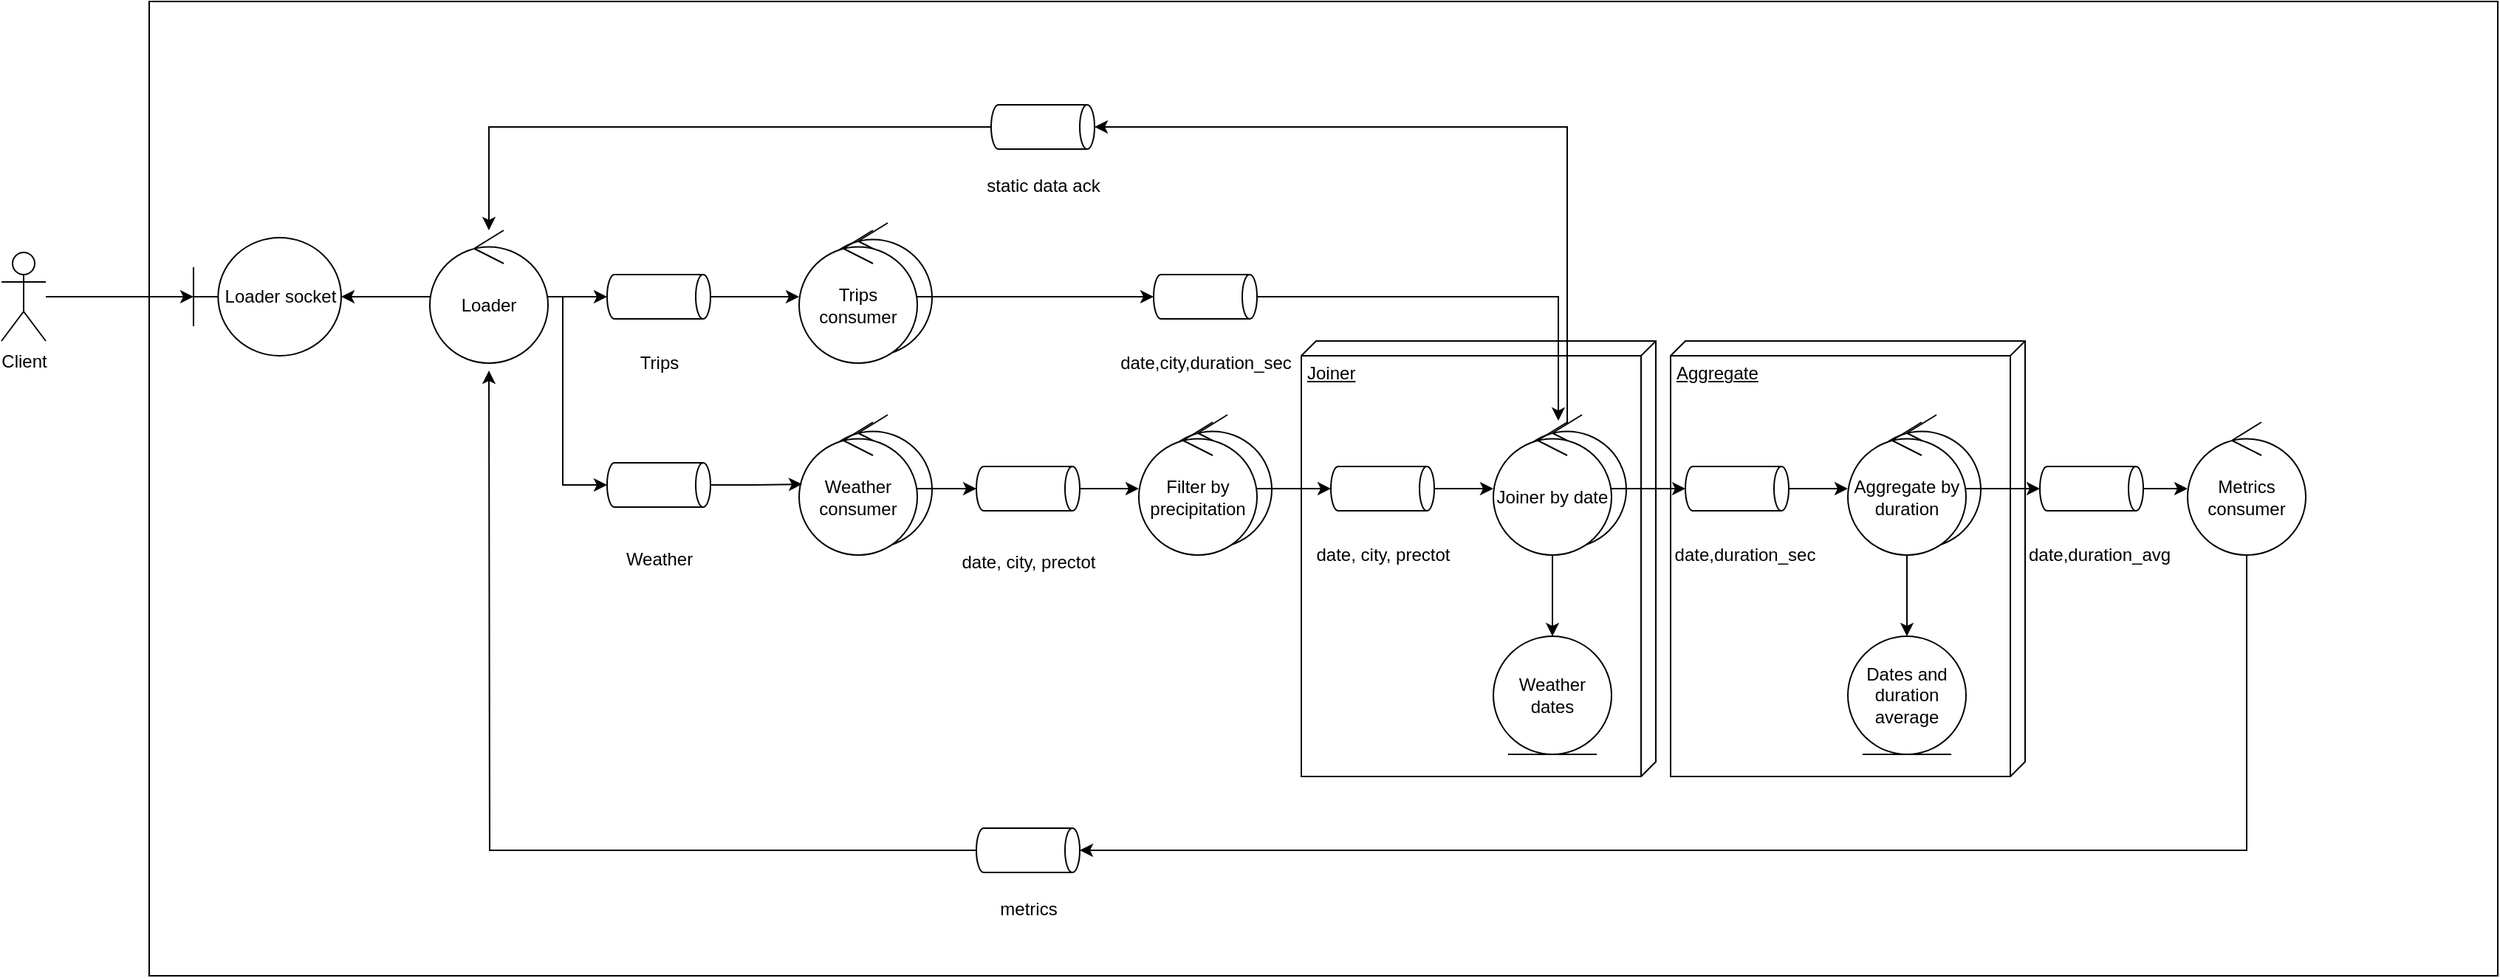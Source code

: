 <mxfile version="21.2.1" type="device">
  <diagram name="Page-1" id="CxpBVTkRPeI-uZkntcRi">
    <mxGraphModel dx="2433" dy="945" grid="1" gridSize="10" guides="1" tooltips="1" connect="1" arrows="1" fold="1" page="1" pageScale="1" pageWidth="850" pageHeight="1100" math="0" shadow="0">
      <root>
        <mxCell id="0" />
        <mxCell id="1" parent="0" />
        <mxCell id="fmNr_kuE5Ka03_O27gis-81" value="" style="rounded=0;whiteSpace=wrap;html=1;fillColor=none;" vertex="1" parent="1">
          <mxGeometry x="70" y="10" width="1590" height="660" as="geometry" />
        </mxCell>
        <mxCell id="fmNr_kuE5Ka03_O27gis-64" value="Aggregate" style="verticalAlign=top;align=left;spacingTop=8;spacingLeft=2;spacingRight=12;shape=cube;size=10;direction=south;fontStyle=4;html=1;whiteSpace=wrap;" vertex="1" parent="1">
          <mxGeometry x="1100" y="240" width="240" height="295" as="geometry" />
        </mxCell>
        <mxCell id="fmNr_kuE5Ka03_O27gis-63" value="Joiner" style="verticalAlign=top;align=left;spacingTop=8;spacingLeft=2;spacingRight=12;shape=cube;size=10;direction=south;fontStyle=4;html=1;whiteSpace=wrap;" vertex="1" parent="1">
          <mxGeometry x="850" y="240" width="240" height="295" as="geometry" />
        </mxCell>
        <mxCell id="fmNr_kuE5Ka03_O27gis-5" value="Loader socket" style="shape=umlBoundary;whiteSpace=wrap;html=1;" vertex="1" parent="1">
          <mxGeometry x="100" y="170" width="100" height="80" as="geometry" />
        </mxCell>
        <mxCell id="fmNr_kuE5Ka03_O27gis-8" style="edgeStyle=orthogonalEdgeStyle;rounded=0;orthogonalLoop=1;jettySize=auto;html=1;" edge="1" parent="1" source="fmNr_kuE5Ka03_O27gis-7" target="fmNr_kuE5Ka03_O27gis-5">
          <mxGeometry relative="1" as="geometry" />
        </mxCell>
        <mxCell id="fmNr_kuE5Ka03_O27gis-16" style="edgeStyle=orthogonalEdgeStyle;rounded=0;orthogonalLoop=1;jettySize=auto;html=1;entryX=0.5;entryY=1;entryDx=0;entryDy=0;entryPerimeter=0;" edge="1" parent="1" source="fmNr_kuE5Ka03_O27gis-7" target="fmNr_kuE5Ka03_O27gis-15">
          <mxGeometry relative="1" as="geometry" />
        </mxCell>
        <mxCell id="fmNr_kuE5Ka03_O27gis-22" style="edgeStyle=orthogonalEdgeStyle;rounded=0;orthogonalLoop=1;jettySize=auto;html=1;entryX=0.5;entryY=1;entryDx=0;entryDy=0;entryPerimeter=0;" edge="1" parent="1" source="fmNr_kuE5Ka03_O27gis-7" target="fmNr_kuE5Ka03_O27gis-20">
          <mxGeometry relative="1" as="geometry">
            <Array as="points">
              <mxPoint x="350" y="210" />
              <mxPoint x="350" y="338" />
            </Array>
          </mxGeometry>
        </mxCell>
        <mxCell id="fmNr_kuE5Ka03_O27gis-7" value="Loader" style="ellipse;shape=umlControl;whiteSpace=wrap;html=1;" vertex="1" parent="1">
          <mxGeometry x="260" y="165" width="80" height="90" as="geometry" />
        </mxCell>
        <mxCell id="fmNr_kuE5Ka03_O27gis-11" value="" style="group" vertex="1" connectable="0" parent="1">
          <mxGeometry x="510" y="160" width="90" height="95" as="geometry" />
        </mxCell>
        <mxCell id="fmNr_kuE5Ka03_O27gis-10" value="" style="ellipse;shape=umlControl;whiteSpace=wrap;html=1;" vertex="1" parent="fmNr_kuE5Ka03_O27gis-11">
          <mxGeometry x="10" width="80" height="90" as="geometry" />
        </mxCell>
        <mxCell id="fmNr_kuE5Ka03_O27gis-9" value="Trips consumer" style="ellipse;shape=umlControl;whiteSpace=wrap;html=1;" vertex="1" parent="fmNr_kuE5Ka03_O27gis-11">
          <mxGeometry y="5" width="80" height="90" as="geometry" />
        </mxCell>
        <mxCell id="fmNr_kuE5Ka03_O27gis-12" value="" style="group" vertex="1" connectable="0" parent="1">
          <mxGeometry x="510" y="290" width="90" height="95" as="geometry" />
        </mxCell>
        <mxCell id="fmNr_kuE5Ka03_O27gis-13" value="" style="ellipse;shape=umlControl;whiteSpace=wrap;html=1;" vertex="1" parent="fmNr_kuE5Ka03_O27gis-12">
          <mxGeometry x="10" width="80" height="90" as="geometry" />
        </mxCell>
        <mxCell id="fmNr_kuE5Ka03_O27gis-14" value="Weather consumer" style="ellipse;shape=umlControl;whiteSpace=wrap;html=1;" vertex="1" parent="fmNr_kuE5Ka03_O27gis-12">
          <mxGeometry y="5" width="80" height="90" as="geometry" />
        </mxCell>
        <mxCell id="fmNr_kuE5Ka03_O27gis-17" style="edgeStyle=orthogonalEdgeStyle;rounded=0;orthogonalLoop=1;jettySize=auto;html=1;" edge="1" parent="1" source="fmNr_kuE5Ka03_O27gis-15" target="fmNr_kuE5Ka03_O27gis-9">
          <mxGeometry relative="1" as="geometry" />
        </mxCell>
        <mxCell id="fmNr_kuE5Ka03_O27gis-15" value="" style="shape=cylinder3;whiteSpace=wrap;html=1;boundedLbl=1;backgroundOutline=1;size=5;rotation=90;" vertex="1" parent="1">
          <mxGeometry x="400" y="175" width="30" height="70" as="geometry" />
        </mxCell>
        <mxCell id="fmNr_kuE5Ka03_O27gis-21" style="edgeStyle=orthogonalEdgeStyle;rounded=0;orthogonalLoop=1;jettySize=auto;html=1;entryX=0.025;entryY=0.467;entryDx=0;entryDy=0;entryPerimeter=0;" edge="1" parent="1" source="fmNr_kuE5Ka03_O27gis-20" target="fmNr_kuE5Ka03_O27gis-14">
          <mxGeometry relative="1" as="geometry" />
        </mxCell>
        <mxCell id="fmNr_kuE5Ka03_O27gis-20" value="" style="shape=cylinder3;whiteSpace=wrap;html=1;boundedLbl=1;backgroundOutline=1;size=5;rotation=90;" vertex="1" parent="1">
          <mxGeometry x="400" y="302.5" width="30" height="70" as="geometry" />
        </mxCell>
        <mxCell id="fmNr_kuE5Ka03_O27gis-23" value="" style="group" vertex="1" connectable="0" parent="1">
          <mxGeometry x="740" y="290" width="90" height="95" as="geometry" />
        </mxCell>
        <mxCell id="fmNr_kuE5Ka03_O27gis-24" value="" style="ellipse;shape=umlControl;whiteSpace=wrap;html=1;" vertex="1" parent="fmNr_kuE5Ka03_O27gis-23">
          <mxGeometry x="10" width="80" height="90" as="geometry" />
        </mxCell>
        <mxCell id="fmNr_kuE5Ka03_O27gis-25" value="Filter by precipitation" style="ellipse;shape=umlControl;whiteSpace=wrap;html=1;" vertex="1" parent="fmNr_kuE5Ka03_O27gis-23">
          <mxGeometry y="5" width="80" height="90" as="geometry" />
        </mxCell>
        <mxCell id="fmNr_kuE5Ka03_O27gis-36" value="" style="edgeStyle=orthogonalEdgeStyle;rounded=0;orthogonalLoop=1;jettySize=auto;html=1;" edge="1" parent="1" source="fmNr_kuE5Ka03_O27gis-26" target="fmNr_kuE5Ka03_O27gis-25">
          <mxGeometry relative="1" as="geometry" />
        </mxCell>
        <mxCell id="fmNr_kuE5Ka03_O27gis-26" value="" style="shape=cylinder3;whiteSpace=wrap;html=1;boundedLbl=1;backgroundOutline=1;size=5;rotation=90;" vertex="1" parent="1">
          <mxGeometry x="650" y="305" width="30" height="70" as="geometry" />
        </mxCell>
        <mxCell id="fmNr_kuE5Ka03_O27gis-29" value="" style="group" vertex="1" connectable="0" parent="1">
          <mxGeometry x="980" y="290" width="90" height="95" as="geometry" />
        </mxCell>
        <mxCell id="fmNr_kuE5Ka03_O27gis-30" value="" style="ellipse;shape=umlControl;whiteSpace=wrap;html=1;" vertex="1" parent="fmNr_kuE5Ka03_O27gis-29">
          <mxGeometry x="10" width="80" height="90" as="geometry" />
        </mxCell>
        <mxCell id="fmNr_kuE5Ka03_O27gis-31" value="Joiner by date" style="ellipse;shape=umlControl;whiteSpace=wrap;html=1;" vertex="1" parent="fmNr_kuE5Ka03_O27gis-29">
          <mxGeometry y="5" width="80" height="90" as="geometry" />
        </mxCell>
        <mxCell id="fmNr_kuE5Ka03_O27gis-35" value="" style="edgeStyle=orthogonalEdgeStyle;rounded=0;orthogonalLoop=1;jettySize=auto;html=1;" edge="1" parent="1" source="fmNr_kuE5Ka03_O27gis-32" target="fmNr_kuE5Ka03_O27gis-31">
          <mxGeometry relative="1" as="geometry" />
        </mxCell>
        <mxCell id="fmNr_kuE5Ka03_O27gis-32" value="" style="shape=cylinder3;whiteSpace=wrap;html=1;boundedLbl=1;backgroundOutline=1;size=5;rotation=90;" vertex="1" parent="1">
          <mxGeometry x="890" y="305" width="30" height="70" as="geometry" />
        </mxCell>
        <mxCell id="fmNr_kuE5Ka03_O27gis-33" style="edgeStyle=orthogonalEdgeStyle;rounded=0;orthogonalLoop=1;jettySize=auto;html=1;entryX=0.5;entryY=1;entryDx=0;entryDy=0;entryPerimeter=0;" edge="1" parent="1" source="fmNr_kuE5Ka03_O27gis-25" target="fmNr_kuE5Ka03_O27gis-32">
          <mxGeometry relative="1" as="geometry" />
        </mxCell>
        <mxCell id="fmNr_kuE5Ka03_O27gis-37" value="" style="edgeStyle=orthogonalEdgeStyle;rounded=0;orthogonalLoop=1;jettySize=auto;html=1;" edge="1" parent="1" source="fmNr_kuE5Ka03_O27gis-14" target="fmNr_kuE5Ka03_O27gis-26">
          <mxGeometry relative="1" as="geometry" />
        </mxCell>
        <mxCell id="fmNr_kuE5Ka03_O27gis-40" style="edgeStyle=orthogonalEdgeStyle;rounded=0;orthogonalLoop=1;jettySize=auto;html=1;entryX=0.55;entryY=-0.011;entryDx=0;entryDy=0;entryPerimeter=0;" edge="1" parent="1" source="fmNr_kuE5Ka03_O27gis-38" target="fmNr_kuE5Ka03_O27gis-31">
          <mxGeometry relative="1" as="geometry" />
        </mxCell>
        <mxCell id="fmNr_kuE5Ka03_O27gis-38" value="" style="shape=cylinder3;whiteSpace=wrap;html=1;boundedLbl=1;backgroundOutline=1;size=5;rotation=90;" vertex="1" parent="1">
          <mxGeometry x="770" y="175" width="30" height="70" as="geometry" />
        </mxCell>
        <mxCell id="fmNr_kuE5Ka03_O27gis-39" value="" style="edgeStyle=orthogonalEdgeStyle;rounded=0;orthogonalLoop=1;jettySize=auto;html=1;" edge="1" parent="1" source="fmNr_kuE5Ka03_O27gis-9" target="fmNr_kuE5Ka03_O27gis-38">
          <mxGeometry relative="1" as="geometry" />
        </mxCell>
        <mxCell id="fmNr_kuE5Ka03_O27gis-41" value="" style="group" vertex="1" connectable="0" parent="1">
          <mxGeometry x="1220" y="290" width="90" height="95" as="geometry" />
        </mxCell>
        <mxCell id="fmNr_kuE5Ka03_O27gis-42" value="" style="ellipse;shape=umlControl;whiteSpace=wrap;html=1;" vertex="1" parent="fmNr_kuE5Ka03_O27gis-41">
          <mxGeometry x="10" width="80" height="90" as="geometry" />
        </mxCell>
        <mxCell id="fmNr_kuE5Ka03_O27gis-43" value="Aggregate by duration" style="ellipse;shape=umlControl;whiteSpace=wrap;html=1;" vertex="1" parent="fmNr_kuE5Ka03_O27gis-41">
          <mxGeometry y="5" width="80" height="90" as="geometry" />
        </mxCell>
        <mxCell id="fmNr_kuE5Ka03_O27gis-46" value="" style="edgeStyle=orthogonalEdgeStyle;rounded=0;orthogonalLoop=1;jettySize=auto;html=1;" edge="1" parent="1" source="fmNr_kuE5Ka03_O27gis-44" target="fmNr_kuE5Ka03_O27gis-43">
          <mxGeometry relative="1" as="geometry" />
        </mxCell>
        <mxCell id="fmNr_kuE5Ka03_O27gis-44" value="" style="shape=cylinder3;whiteSpace=wrap;html=1;boundedLbl=1;backgroundOutline=1;size=5;rotation=90;" vertex="1" parent="1">
          <mxGeometry x="1130" y="305" width="30" height="70" as="geometry" />
        </mxCell>
        <mxCell id="fmNr_kuE5Ka03_O27gis-45" value="" style="edgeStyle=orthogonalEdgeStyle;rounded=0;orthogonalLoop=1;jettySize=auto;html=1;" edge="1" parent="1" source="fmNr_kuE5Ka03_O27gis-31" target="fmNr_kuE5Ka03_O27gis-44">
          <mxGeometry relative="1" as="geometry" />
        </mxCell>
        <mxCell id="fmNr_kuE5Ka03_O27gis-55" value="" style="edgeStyle=orthogonalEdgeStyle;rounded=0;orthogonalLoop=1;jettySize=auto;html=1;" edge="1" parent="1" source="fmNr_kuE5Ka03_O27gis-50" target="fmNr_kuE5Ka03_O27gis-53">
          <mxGeometry relative="1" as="geometry" />
        </mxCell>
        <mxCell id="fmNr_kuE5Ka03_O27gis-50" value="" style="shape=cylinder3;whiteSpace=wrap;html=1;boundedLbl=1;backgroundOutline=1;size=5;rotation=90;" vertex="1" parent="1">
          <mxGeometry x="1370" y="305" width="30" height="70" as="geometry" />
        </mxCell>
        <mxCell id="fmNr_kuE5Ka03_O27gis-51" value="" style="edgeStyle=orthogonalEdgeStyle;rounded=0;orthogonalLoop=1;jettySize=auto;html=1;" edge="1" parent="1" source="fmNr_kuE5Ka03_O27gis-43" target="fmNr_kuE5Ka03_O27gis-50">
          <mxGeometry relative="1" as="geometry" />
        </mxCell>
        <mxCell id="fmNr_kuE5Ka03_O27gis-69" style="edgeStyle=orthogonalEdgeStyle;rounded=0;orthogonalLoop=1;jettySize=auto;html=1;entryX=0.5;entryY=0;entryDx=0;entryDy=0;entryPerimeter=0;" edge="1" parent="1" source="fmNr_kuE5Ka03_O27gis-53" target="fmNr_kuE5Ka03_O27gis-68">
          <mxGeometry relative="1" as="geometry">
            <Array as="points">
              <mxPoint x="1490" y="585" />
            </Array>
          </mxGeometry>
        </mxCell>
        <mxCell id="fmNr_kuE5Ka03_O27gis-53" value="Metrics consumer" style="ellipse;shape=umlControl;whiteSpace=wrap;html=1;" vertex="1" parent="1">
          <mxGeometry x="1450" y="295" width="80" height="90" as="geometry" />
        </mxCell>
        <mxCell id="fmNr_kuE5Ka03_O27gis-56" value="&lt;div&gt;Weather &lt;br&gt;&lt;/div&gt;&lt;div&gt;dates&lt;/div&gt;" style="ellipse;shape=umlEntity;whiteSpace=wrap;html=1;" vertex="1" parent="1">
          <mxGeometry x="980" y="440" width="80" height="80" as="geometry" />
        </mxCell>
        <mxCell id="fmNr_kuE5Ka03_O27gis-58" value="" style="edgeStyle=orthogonalEdgeStyle;rounded=0;orthogonalLoop=1;jettySize=auto;html=1;" edge="1" parent="1" source="fmNr_kuE5Ka03_O27gis-31" target="fmNr_kuE5Ka03_O27gis-56">
          <mxGeometry relative="1" as="geometry" />
        </mxCell>
        <mxCell id="fmNr_kuE5Ka03_O27gis-61" value="Dates and duration average" style="ellipse;shape=umlEntity;whiteSpace=wrap;html=1;" vertex="1" parent="1">
          <mxGeometry x="1220" y="440" width="80" height="80" as="geometry" />
        </mxCell>
        <mxCell id="fmNr_kuE5Ka03_O27gis-62" value="" style="edgeStyle=orthogonalEdgeStyle;rounded=0;orthogonalLoop=1;jettySize=auto;html=1;" edge="1" parent="1" source="fmNr_kuE5Ka03_O27gis-43" target="fmNr_kuE5Ka03_O27gis-61">
          <mxGeometry relative="1" as="geometry" />
        </mxCell>
        <mxCell id="fmNr_kuE5Ka03_O27gis-67" style="edgeStyle=orthogonalEdgeStyle;rounded=0;orthogonalLoop=1;jettySize=auto;html=1;" edge="1" parent="1" source="fmNr_kuE5Ka03_O27gis-65" target="fmNr_kuE5Ka03_O27gis-7">
          <mxGeometry relative="1" as="geometry" />
        </mxCell>
        <mxCell id="fmNr_kuE5Ka03_O27gis-65" value="" style="shape=cylinder3;whiteSpace=wrap;html=1;boundedLbl=1;backgroundOutline=1;size=5;rotation=90;" vertex="1" parent="1">
          <mxGeometry x="660" y="60" width="30" height="70" as="geometry" />
        </mxCell>
        <mxCell id="fmNr_kuE5Ka03_O27gis-66" style="edgeStyle=orthogonalEdgeStyle;rounded=0;orthogonalLoop=1;jettySize=auto;html=1;entryX=0.5;entryY=0;entryDx=0;entryDy=0;entryPerimeter=0;" edge="1" parent="1" source="fmNr_kuE5Ka03_O27gis-31" target="fmNr_kuE5Ka03_O27gis-65">
          <mxGeometry relative="1" as="geometry">
            <Array as="points">
              <mxPoint x="1030" y="95" />
            </Array>
          </mxGeometry>
        </mxCell>
        <mxCell id="fmNr_kuE5Ka03_O27gis-70" style="edgeStyle=orthogonalEdgeStyle;rounded=0;orthogonalLoop=1;jettySize=auto;html=1;" edge="1" parent="1" source="fmNr_kuE5Ka03_O27gis-68">
          <mxGeometry relative="1" as="geometry">
            <mxPoint x="300" y="260" as="targetPoint" />
          </mxGeometry>
        </mxCell>
        <mxCell id="fmNr_kuE5Ka03_O27gis-68" value="" style="shape=cylinder3;whiteSpace=wrap;html=1;boundedLbl=1;backgroundOutline=1;size=5;rotation=90;" vertex="1" parent="1">
          <mxGeometry x="650" y="550" width="30" height="70" as="geometry" />
        </mxCell>
        <mxCell id="fmNr_kuE5Ka03_O27gis-71" value="Trips" style="text;html=1;align=center;verticalAlign=middle;resizable=0;points=[];autosize=1;strokeColor=none;fillColor=none;" vertex="1" parent="1">
          <mxGeometry x="390" y="240" width="50" height="30" as="geometry" />
        </mxCell>
        <mxCell id="fmNr_kuE5Ka03_O27gis-72" value="Weather" style="text;html=1;align=center;verticalAlign=middle;resizable=0;points=[];autosize=1;strokeColor=none;fillColor=none;" vertex="1" parent="1">
          <mxGeometry x="380" y="372.5" width="70" height="30" as="geometry" />
        </mxCell>
        <mxCell id="fmNr_kuE5Ka03_O27gis-73" value="date, city, prectot" style="text;html=1;align=center;verticalAlign=middle;resizable=0;points=[];autosize=1;strokeColor=none;fillColor=none;" vertex="1" parent="1">
          <mxGeometry x="610" y="375" width="110" height="30" as="geometry" />
        </mxCell>
        <mxCell id="fmNr_kuE5Ka03_O27gis-74" value="date, city, prectot" style="text;html=1;align=center;verticalAlign=middle;resizable=0;points=[];autosize=1;strokeColor=none;fillColor=none;" vertex="1" parent="1">
          <mxGeometry x="850" y="370" width="110" height="30" as="geometry" />
        </mxCell>
        <mxCell id="fmNr_kuE5Ka03_O27gis-75" value="date,city,duration_sec" style="text;html=1;align=center;verticalAlign=middle;resizable=0;points=[];autosize=1;strokeColor=none;fillColor=none;" vertex="1" parent="1">
          <mxGeometry x="715" y="240" width="140" height="30" as="geometry" />
        </mxCell>
        <mxCell id="fmNr_kuE5Ka03_O27gis-76" value="static data ack" style="text;html=1;align=center;verticalAlign=middle;resizable=0;points=[];autosize=1;strokeColor=none;fillColor=none;" vertex="1" parent="1">
          <mxGeometry x="625" y="120" width="100" height="30" as="geometry" />
        </mxCell>
        <mxCell id="fmNr_kuE5Ka03_O27gis-77" value="metrics" style="text;html=1;align=center;verticalAlign=middle;resizable=0;points=[];autosize=1;strokeColor=none;fillColor=none;" vertex="1" parent="1">
          <mxGeometry x="635" y="610" width="60" height="30" as="geometry" />
        </mxCell>
        <mxCell id="fmNr_kuE5Ka03_O27gis-78" value="date,duration_sec" style="text;html=1;align=center;verticalAlign=middle;resizable=0;points=[];autosize=1;strokeColor=none;fillColor=none;" vertex="1" parent="1">
          <mxGeometry x="1090" y="370" width="120" height="30" as="geometry" />
        </mxCell>
        <mxCell id="fmNr_kuE5Ka03_O27gis-80" value="date,duration_avg" style="text;html=1;align=center;verticalAlign=middle;resizable=0;points=[];autosize=1;strokeColor=none;fillColor=none;" vertex="1" parent="1">
          <mxGeometry x="1330" y="370" width="120" height="30" as="geometry" />
        </mxCell>
        <mxCell id="fmNr_kuE5Ka03_O27gis-88" value="" style="edgeStyle=orthogonalEdgeStyle;rounded=0;orthogonalLoop=1;jettySize=auto;html=1;" edge="1" parent="1" source="fmNr_kuE5Ka03_O27gis-87" target="fmNr_kuE5Ka03_O27gis-5">
          <mxGeometry relative="1" as="geometry" />
        </mxCell>
        <mxCell id="fmNr_kuE5Ka03_O27gis-87" value="Client" style="shape=umlActor;verticalLabelPosition=bottom;verticalAlign=top;html=1;outlineConnect=0;" vertex="1" parent="1">
          <mxGeometry x="-30" y="180" width="30" height="60" as="geometry" />
        </mxCell>
      </root>
    </mxGraphModel>
  </diagram>
</mxfile>
